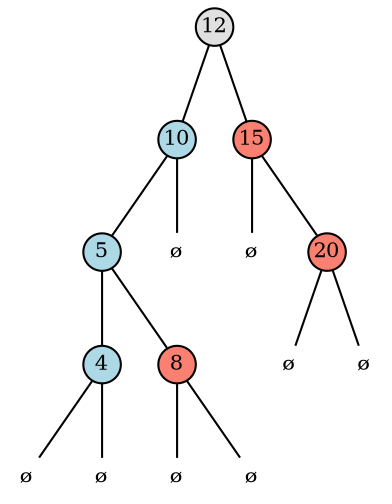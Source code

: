 graph {
	node [fillcolor="#e0e0e0" fixedsize=true fontsize=10 height=0.25 style=filled width=0.25]
	0 [label=12 fillcolor="#e0e0e0"]
	1 [label=10 fillcolor=lightblue]
	3 [label=5 fillcolor=lightblue]
	7 [label=4 fillcolor=lightblue]
	11 [label="ø" shape=plaintext style=""]
	12 [label="ø" shape=plaintext style=""]
	8 [label=8 fillcolor=salmon]
	13 [label="ø" shape=plaintext style=""]
	14 [label="ø" shape=plaintext style=""]
	4 [label="ø" shape=plaintext style=""]
	2 [label=15 fillcolor=salmon]
	5 [label="ø" shape=plaintext style=""]
	6 [label=20 fillcolor=salmon]
	9 [label="ø" shape=plaintext style=""]
	10 [label="ø" shape=plaintext style=""]
	7 -- 11
	7 -- 12
	3 -- 7
	8 -- 13
	8 -- 14
	3 -- 8
	1 -- 3
	1 -- 4
	0 -- 1
	2 -- 5
	6 -- 9
	6 -- 10
	2 -- 6
	0 -- 2
}
